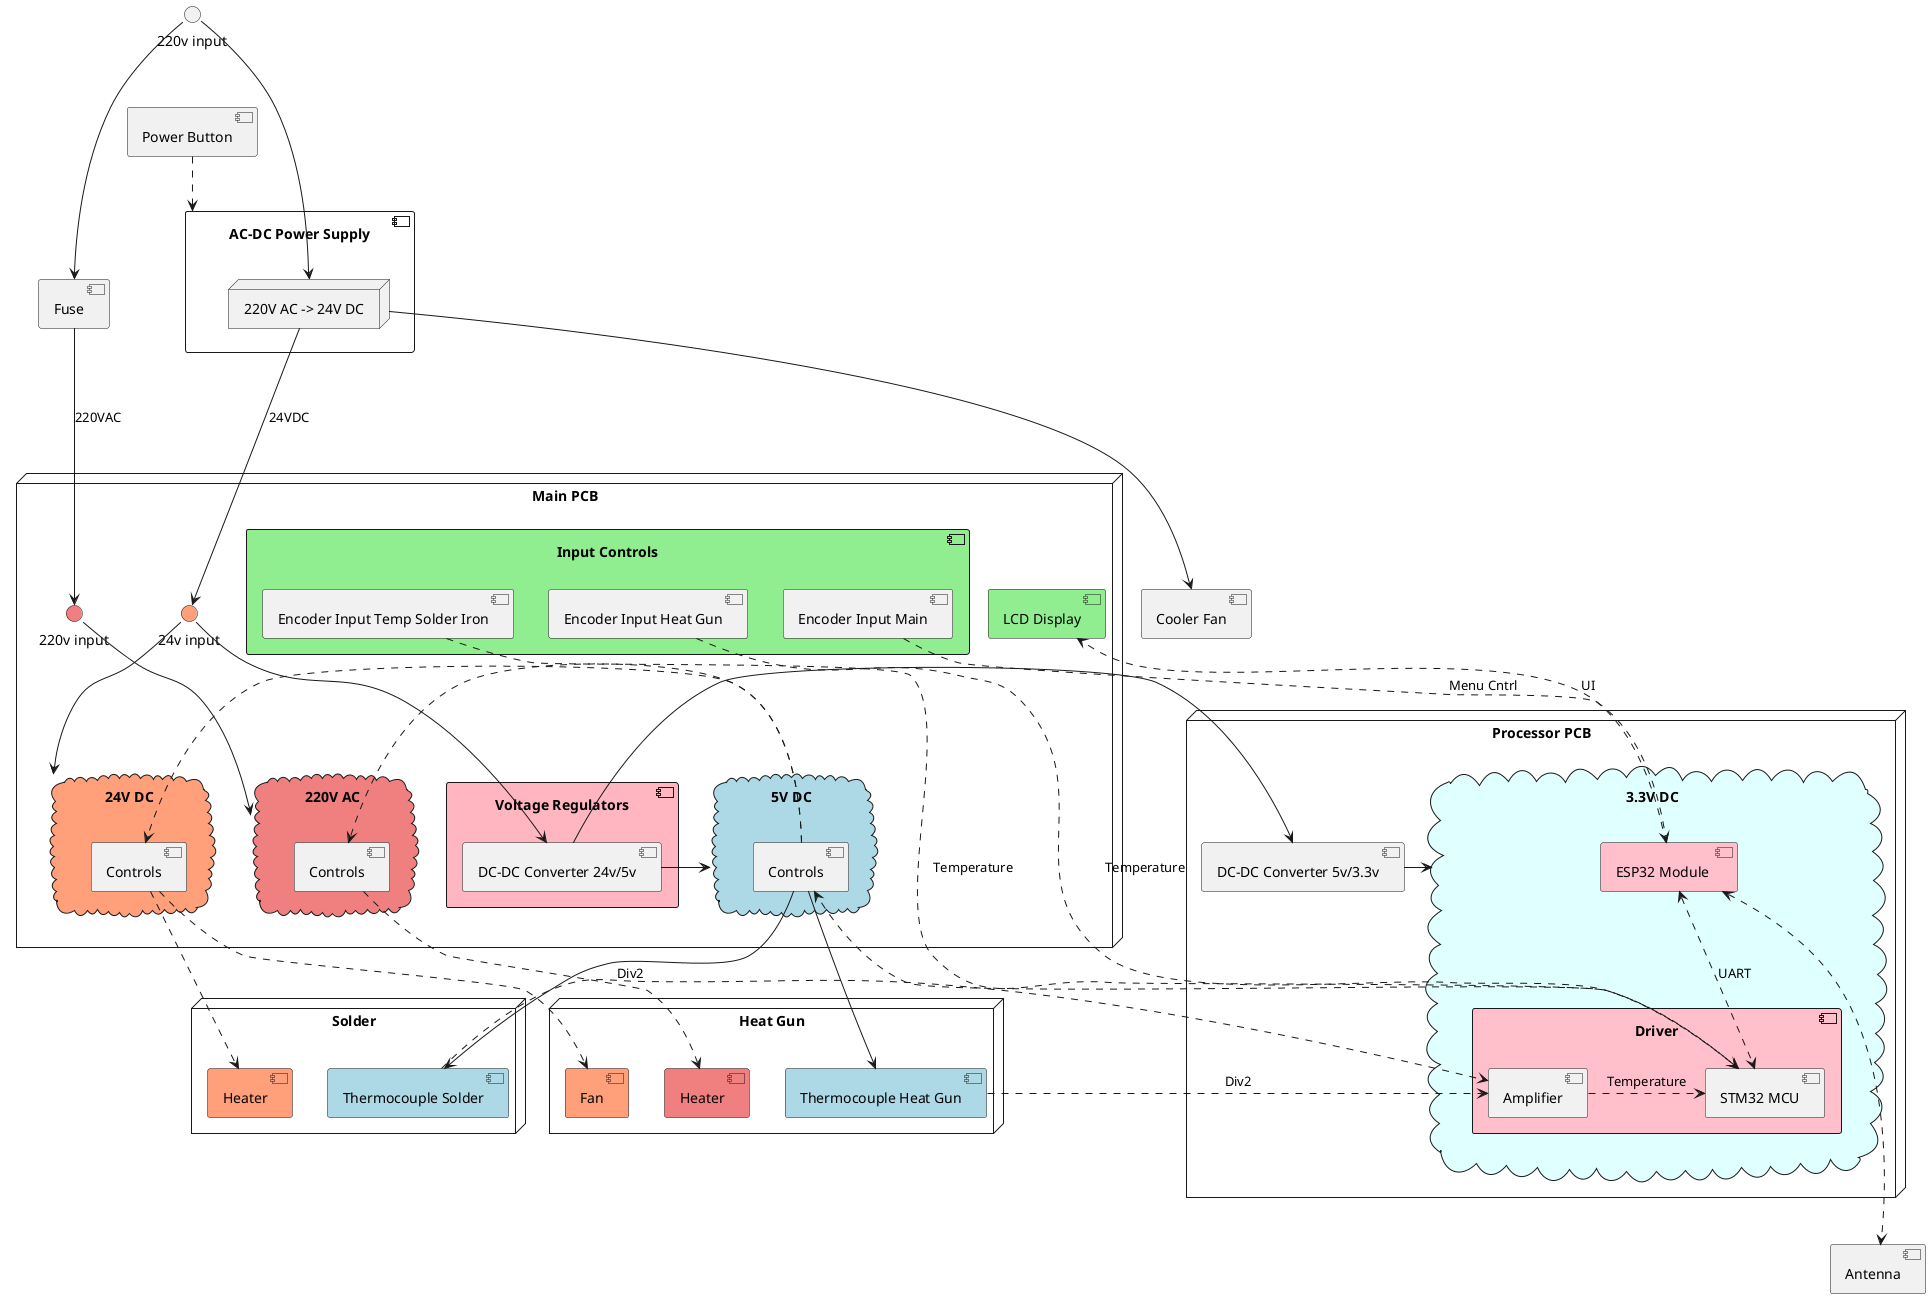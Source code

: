 @startuml

component "AC-DC Power Supply" as power {
    node "220V AC -> 24V DC" as powers
}

component "Fuse" as fuse

interface "220v input" as pinput

pinput ---> powers

component "Cooler Fan" as cooller
component "Antenna" as antenna
component "Power Button" as button

node "Solder" as solder {
    component "Thermocouple Solder" as thcSolder #LightBlue
    component "Heater" as hSolder #LightSalmon
}

node "Heat Gun" as gun {
    component "Thermocouple Heat Gun" as thcHeat #LightBlue
    component "Heater" as hHeat #LightCoral
    component "Fan" as fHeat #LightSalmon
}

node "Main PCB" as interfaces {

    interface "24v input" as vinput24 #LightSalmon
    interface "220v input" as vinput220 #LightCoral

    component "Voltage Regulators" #LightPink {

        component "DC-DC Converter 24v/5v" as converter5
    }

    component "Input Controls" as controls #LightGreen {
        component "Encoder Input Temp Solder Iron" as inputTemp
        component "Encoder Input Heat Gun" as inputHeat
        component "Encoder Input Main" as inputMain
    }

    component "LCD Display" as display #LightGreen


    cloud "220V AC" as hvdomain #LightCoral  {
        component "Controls" as hvctrls
    }

    cloud "24V DC"  as mvdomain #LightSalmon {
        component "Controls" as mvctrls
    }
    cloud "5V DC" as lvdomain2 #LightBlue {
        component "Controls" as lvctrls
    }

    converter5 -> lvdomain2

    vinput220 --> hvdomain
    vinput24 --> mvdomain
    vinput24 -d-> converter5

    mvctrls ..> hSolder
    mvctrls ..> fHeat
    hvctrls ..> hHeat
}

node "Processor PCB" as processor {
    cloud "3.3V DC" as lvdomain #LightCyan {

        component "ESP32 Module " as mcu #Pink
        component "Driver" as mcud #Pink {
            component "STM32 MCU" as driver
            component "Amplifier" as amp
        }

    }
    component "DC-DC Converter 5v/3.3v" as converter3
    converter5 -r-> converter3
    converter3 -r-> lvdomain
    mcu <..> driver : UART

    lvctrls .> mvctrls
    lvctrls .> hvctrls

    amp .> driver : Temperature

    mcu ..> display : UI

    inputMain .> mcu : Menu Cntrl
    inputTemp .> driver : Temperature
    inputHeat .> driver : Temperature
    driver ..> lvctrls
}

powers ---> vinput24 : 24VDC
powers ---> cooller
pinput ---> fuse
fuse ---> vinput220 : 220VAC

thcSolder ..> amp : Div2
thcHeat ..> amp : Div2

lvctrls ---> thcHeat
lvctrls ---> thcSolder

mcu <...> antenna

button ..> power

@enduml